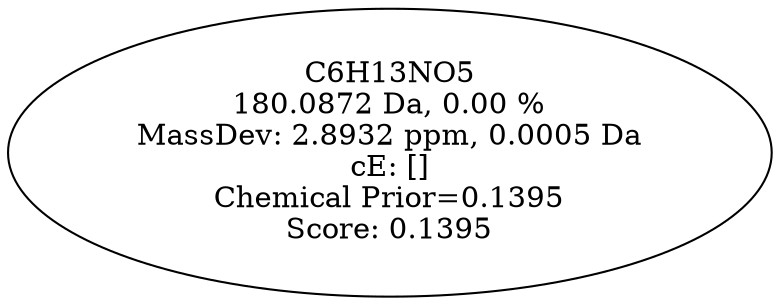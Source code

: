 strict digraph {
v1 [label="C6H13NO5\n180.0872 Da, 0.00 %\nMassDev: 2.8932 ppm, 0.0005 Da\ncE: []\nChemical Prior=0.1395\nScore: 0.1395"];
}
